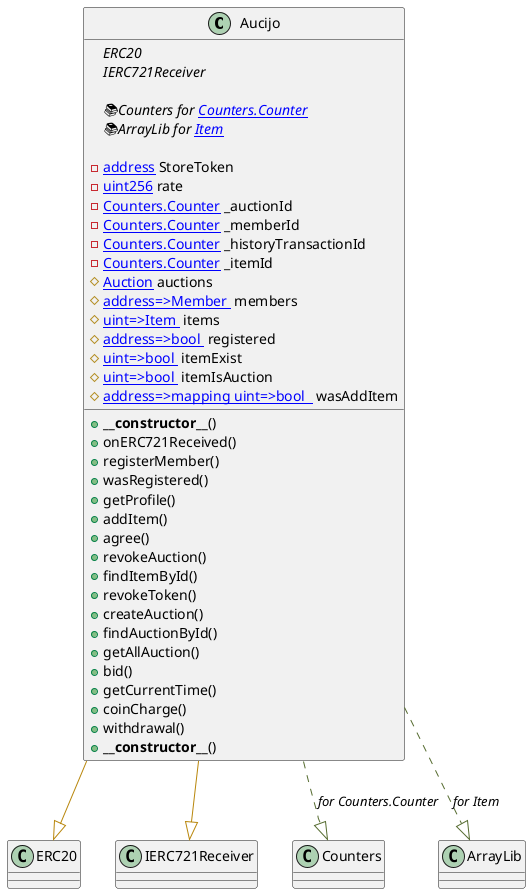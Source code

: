 @startuml
skinparam shadowing false
class Aucijo {
    ' -- inheritance --
	{abstract}ERC20
	{abstract}IERC721Receiver

    ' -- usingFor --
	{abstract}📚Counters for [[Counters.Counter]]
	{abstract}📚ArrayLib for [[Item]]

    ' -- vars --
	-[[address]] StoreToken
	-[[uint256]] rate
	-[[Counters.Counter]] _auctionId
	-[[Counters.Counter]] _memberId
	-[[Counters.Counter]] _historyTransactionId
	-[[Counters.Counter]] _itemId
	#[[Auction]] auctions
	#[[mapping address=>Member ]] members
	#[[mapping uint=>Item ]] items
	#[[mapping address=>bool ]] registered
	#[[mapping uint=>bool ]] itemExist
	#[[mapping uint=>bool ]] itemIsAuction
	#[[mapping address=>mapping uint=>bool  ]] wasAddItem

    ' -- methods --
	+**__constructor__**()
	+onERC721Received()
	+registerMember()
	+wasRegistered()
	+getProfile()
	+addItem()
	+agree()
	+revokeAuction()
	+findItemById()
	+revokeToken()
	+createAuction()
	+findAuctionById()
	+getAllAuction()
	+bid()
	+getCurrentTime()
	+coinCharge()
	+withdrawal()
	+**__constructor__**()

}
' -- inheritance / usingFor --
Aucijo --[#DarkGoldenRod]|> ERC20
Aucijo --[#DarkGoldenRod]|> IERC721Receiver
Aucijo ..[#DarkOliveGreen]|> Counters : //for Counters.Counter//
Aucijo ..[#DarkOliveGreen]|> ArrayLib : //for Item//

@enduml